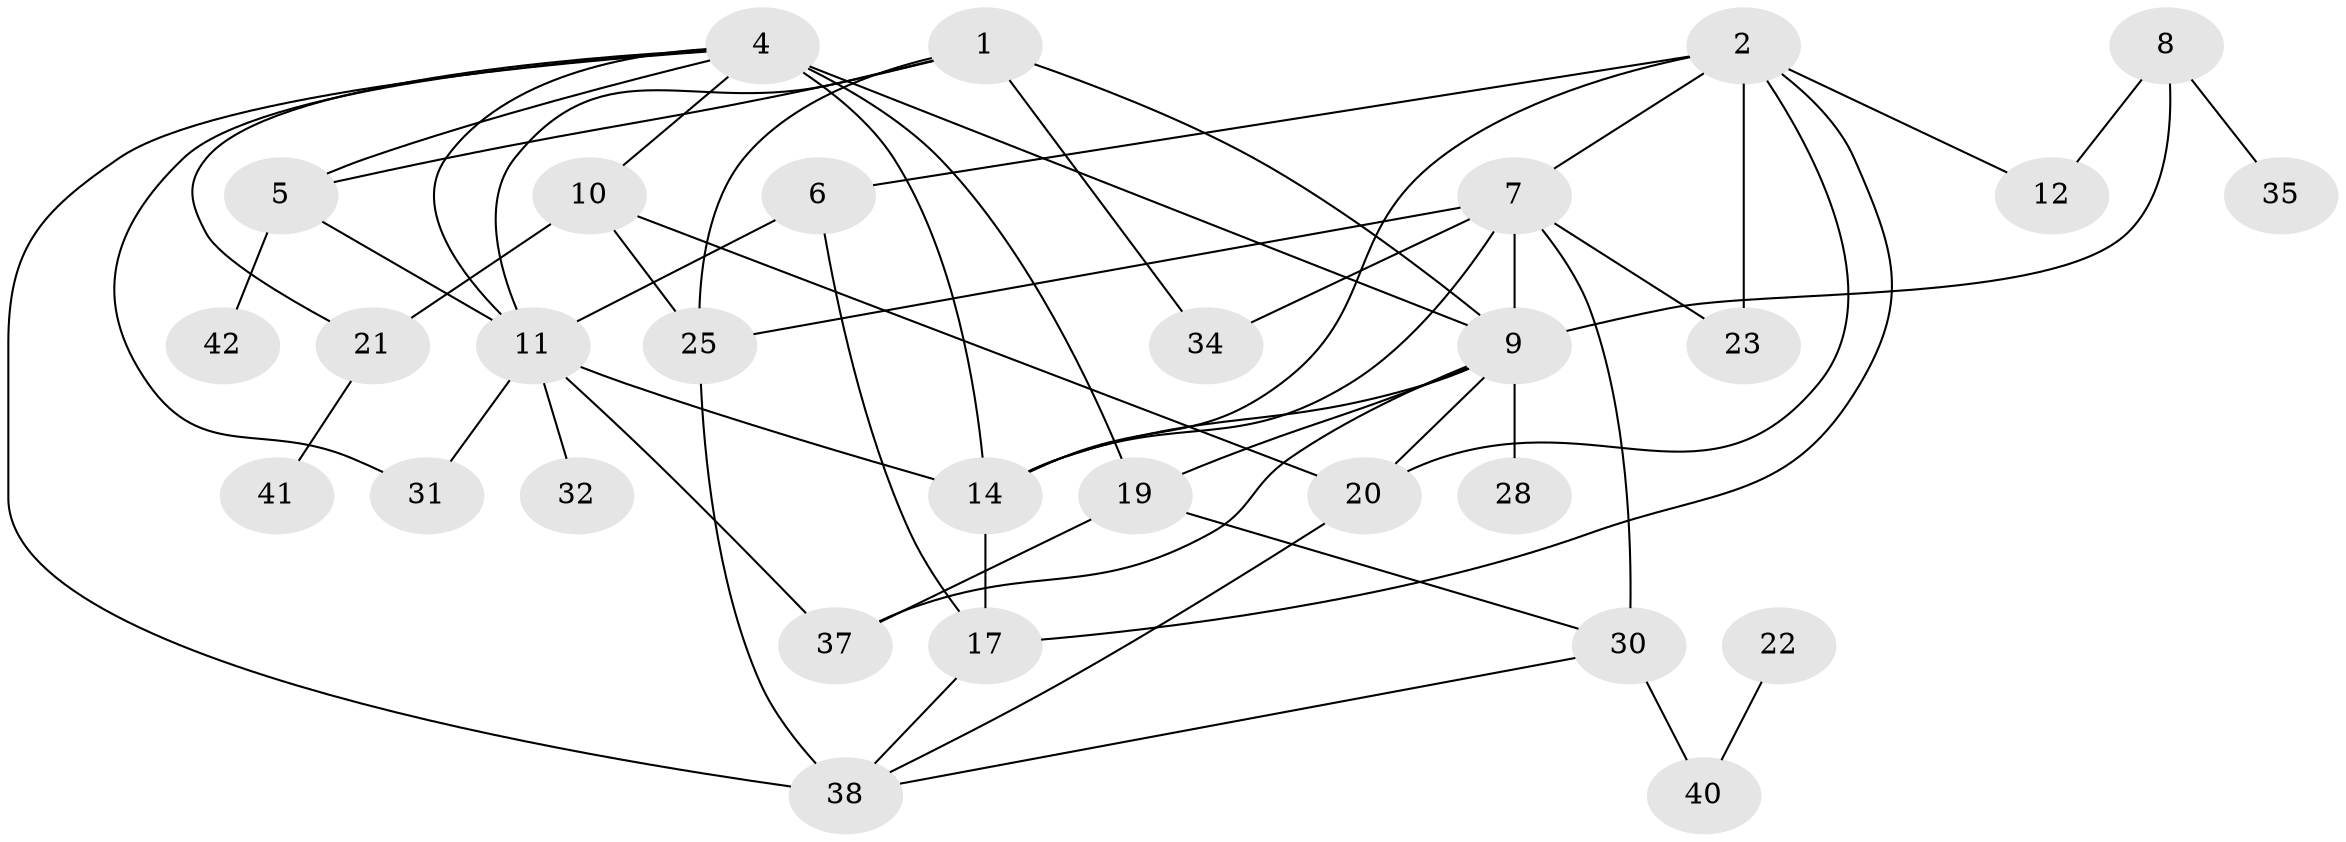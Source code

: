 // original degree distribution, {3: 0.1678832116788321, 1: 0.2773722627737226, 2: 0.21897810218978103, 4: 0.145985401459854, 0: 0.08029197080291971, 9: 0.0072992700729927005, 5: 0.08029197080291971, 6: 0.014598540145985401, 7: 0.0072992700729927005}
// Generated by graph-tools (version 1.1) at 2025/48/03/04/25 22:48:30]
// undirected, 30 vertices, 56 edges
graph export_dot {
  node [color=gray90,style=filled];
  1;
  2;
  4;
  5;
  6;
  7;
  8;
  9;
  10;
  11;
  12;
  14;
  17;
  19;
  20;
  21;
  22;
  23;
  25;
  28;
  30;
  31;
  32;
  34;
  35;
  37;
  38;
  40;
  41;
  42;
  1 -- 5 [weight=2.0];
  1 -- 9 [weight=3.0];
  1 -- 11 [weight=1.0];
  1 -- 25 [weight=1.0];
  1 -- 34 [weight=1.0];
  2 -- 6 [weight=2.0];
  2 -- 7 [weight=1.0];
  2 -- 12 [weight=2.0];
  2 -- 14 [weight=1.0];
  2 -- 17 [weight=1.0];
  2 -- 20 [weight=1.0];
  2 -- 23 [weight=1.0];
  4 -- 5 [weight=1.0];
  4 -- 9 [weight=2.0];
  4 -- 10 [weight=1.0];
  4 -- 11 [weight=1.0];
  4 -- 14 [weight=2.0];
  4 -- 19 [weight=2.0];
  4 -- 21 [weight=1.0];
  4 -- 31 [weight=1.0];
  4 -- 38 [weight=1.0];
  5 -- 11 [weight=1.0];
  5 -- 42 [weight=1.0];
  6 -- 11 [weight=1.0];
  6 -- 17 [weight=1.0];
  7 -- 9 [weight=4.0];
  7 -- 14 [weight=1.0];
  7 -- 23 [weight=1.0];
  7 -- 25 [weight=1.0];
  7 -- 30 [weight=3.0];
  7 -- 34 [weight=2.0];
  8 -- 9 [weight=1.0];
  8 -- 12 [weight=1.0];
  8 -- 35 [weight=1.0];
  9 -- 14 [weight=2.0];
  9 -- 19 [weight=2.0];
  9 -- 20 [weight=2.0];
  9 -- 28 [weight=1.0];
  9 -- 37 [weight=1.0];
  10 -- 20 [weight=1.0];
  10 -- 21 [weight=1.0];
  10 -- 25 [weight=1.0];
  11 -- 14 [weight=1.0];
  11 -- 31 [weight=1.0];
  11 -- 32 [weight=1.0];
  11 -- 37 [weight=1.0];
  14 -- 17 [weight=1.0];
  17 -- 38 [weight=1.0];
  19 -- 30 [weight=1.0];
  19 -- 37 [weight=1.0];
  20 -- 38 [weight=1.0];
  21 -- 41 [weight=1.0];
  22 -- 40 [weight=1.0];
  25 -- 38 [weight=2.0];
  30 -- 38 [weight=1.0];
  30 -- 40 [weight=1.0];
}
